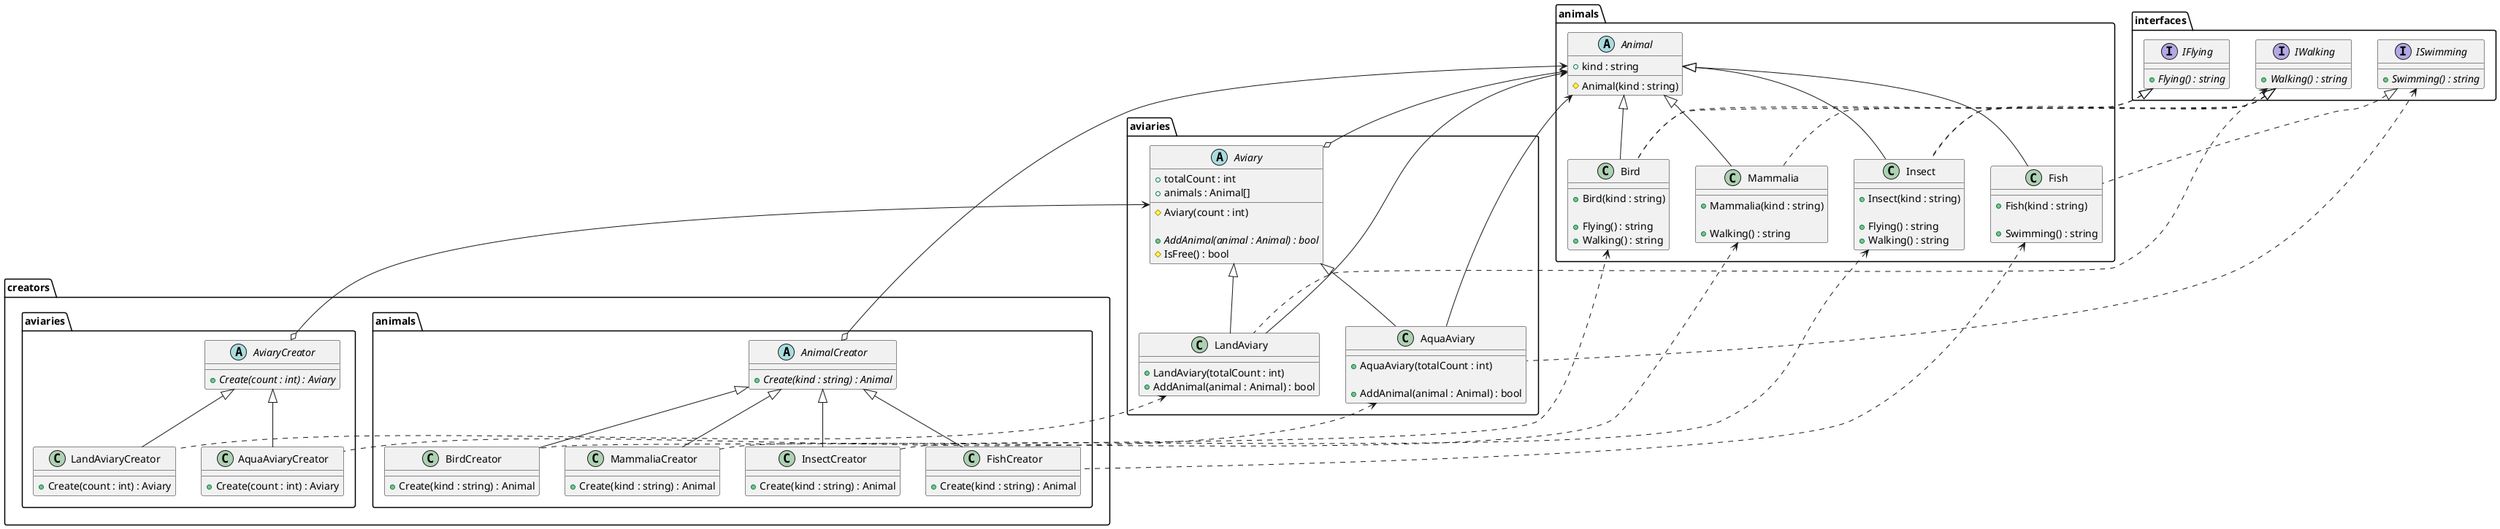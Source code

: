 ﻿@startuml
'https://plantuml.com/class-diagram

package interfaces {
    interface IFlying {
        + {abstract} Flying() : string
    }
    
    interface ISwimming {
        + {abstract} Swimming() : string
    }
    
    interface IWalking {
        + {abstract} Walking() : string
    }
}

package animals {
    abstract class Animal {
        + kind : string
        
        # Animal(kind : string)
    }
    
    Animal <|-- Bird
    IFlying <|.. Bird
    IWalking <|.. Bird
    class Bird {
        + Bird(kind : string)
        
        + Flying() : string
        + Walking() : string
    }
    
    Animal <|-- Fish
    ISwimming <|.. Fish
    class Fish {
        + Fish(kind : string)
        
        + Swimming() : string
    }
    
    Animal <|-- Mammalia
    IWalking <|.. Mammalia
    class Mammalia {
        + Mammalia(kind : string)
        
        + Walking() : string
    }
    
    Animal <|-- Insect
    IFlying <|.. Insect
    IWalking <|.. Insect
    class Insect {
        + Insect(kind : string)
        
        + Flying() : string
        + Walking() : string
    }
}

package aviaries {
    Animal <--o Aviary
    abstract class Aviary {
        + totalCount : int
        + animals : Animal[]
        
        # Aviary(count : int)
        
        + {abstract} AddAnimal(animal : Animal) : bool
        # IsFree() : bool
    }
    
    Aviary <|-- AquaAviary
    Animal <-- AquaAviary
    ISwimming <.. AquaAviary
    class AquaAviary {
        + AquaAviary(totalCount : int)
        
        + AddAnimal(animal : Animal) : bool
    }
    
    Aviary <|-- LandAviary
    Animal <-- LandAviary
    IWalking <.. LandAviary
    class LandAviary {
        + LandAviary(totalCount : int)
                
        + AddAnimal(animal : Animal) : bool
    }
}

package creators {
    package animals {
        Animal <--o AnimalCreator
        abstract class AnimalCreator
        {
            + {abstract} Create(kind : string) : Animal
        }
        
        AnimalCreator <|-- BirdCreator
        Bird <.. BirdCreator
        class BirdCreator {
            + Create(kind : string) : Animal
        }
        
        AnimalCreator <|-- FishCreator
        Fish <.. FishCreator
        class FishCreator {
            + Create(kind : string) : Animal
        }
        
        AnimalCreator <|-- MammaliaCreator
        Mammalia <.. MammaliaCreator
        class MammaliaCreator {
            + Create(kind : string) : Animal
        }
        
        AnimalCreator <|-- InsectCreator
        Insect <.. InsectCreator
        class InsectCreator {
            + Create(kind : string) : Animal
        }
    }
    
    package aviaries {
    
        Aviary <--o AviaryCreator
        abstract class AviaryCreator
        {
            + {abstract} Create(count : int) : Aviary
        }
        
        AviaryCreator <|-- LandAviaryCreator
        LandAviary <.. LandAviaryCreator
        class LandAviaryCreator
        {
            + Create(count : int) : Aviary
        }
        
        AviaryCreator <|-- AquaAviaryCreator
        AquaAviary <.. AquaAviaryCreator
        class AquaAviaryCreator
        {
            + Create(count : int) : Aviary
        }
    }
}

@enduml